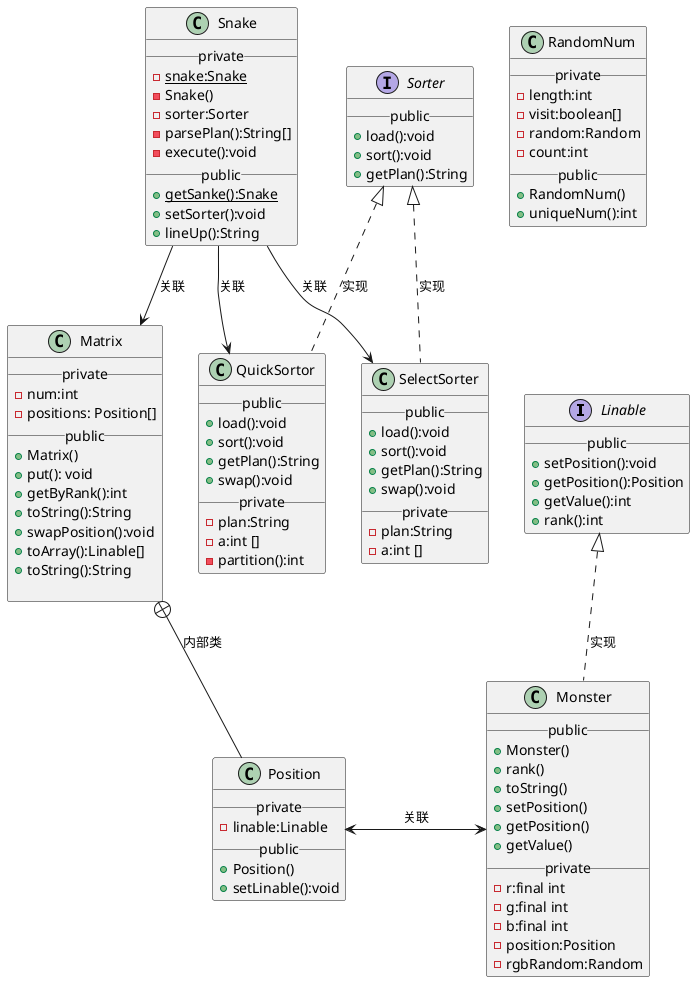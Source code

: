 @startuml
interface Linable{
    __ public __
    + setPosition():void
    + getPosition():Position
    + getValue():int
    + rank():int
}

class Matrix{
    __ private __
    - num:int
    - positions: Position[]
    __ public __
    + Matrix()
    + put(): void
    + getByRank():int
    + toString():String
    + swapPosition():void
    + toArray():Linable[]
    + toString():String

}

class Position{
    __ private __
    - linable:Linable    
    __ public __
    + Position()
    + setLinable():void 
}

class Monster{
    __ public __
    + Monster()
    + rank()
    + toString()
    + setPosition()
    + getPosition()
    + getValue()
    __ private __
    - r:final int 
    - g:final int
    - b:final int
    - position:Position
    - rgbRandom:Random
}

class Snake{
    __ private __
    {static} - snake:Snake
    - Snake()
    - sorter:Sorter
    - parsePlan():String[]
    - execute():void
    __ public __
    {static} + getSanke():Snake
    + setSorter():void
    + lineUp():String
}

interface Sorter{
    __ public __
    + load():void
    + sort():void
    + getPlan():String
}

class SelectSorter{
    __ public __
    + load():void
    + sort():void
    + getPlan():String
    + swap():void 
    __ private __
    - plan:String
    - a:int []
}

class QuickSortor{
    __ public __
    + load():void
    + sort():void
    + getPlan():String
    + swap():void 
    __ private __
    - plan:String
    - a:int []
    - partition():int
}

class RandomNum{
    __ private __
    - length:int
    - visit:boolean[]
    - random:Random
    - count:int
    __ public __
    + RandomNum()
    + uniqueNum():int
}
Matrix +-- Position:内部类
Snake --> Matrix:关联
Snake --> SelectSorter:关联
Snake --> QuickSortor:关联
Position <-right-> Monster:关联
Linable <|.. Monster:实现
Sorter <|.. SelectSorter:实现
Sorter <|.. QuickSortor:实现
@enduml